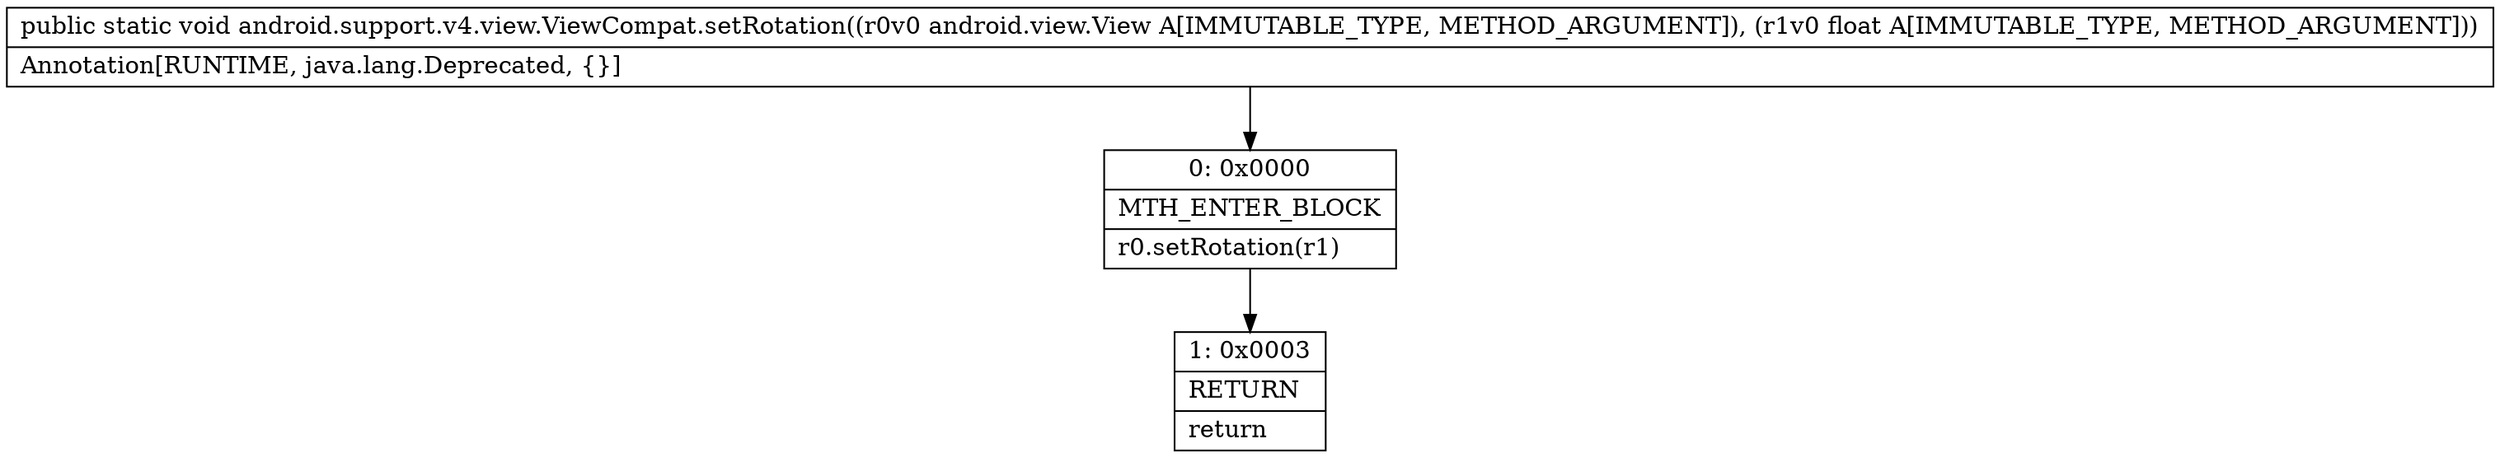digraph "CFG forandroid.support.v4.view.ViewCompat.setRotation(Landroid\/view\/View;F)V" {
Node_0 [shape=record,label="{0\:\ 0x0000|MTH_ENTER_BLOCK\l|r0.setRotation(r1)\l}"];
Node_1 [shape=record,label="{1\:\ 0x0003|RETURN\l|return\l}"];
MethodNode[shape=record,label="{public static void android.support.v4.view.ViewCompat.setRotation((r0v0 android.view.View A[IMMUTABLE_TYPE, METHOD_ARGUMENT]), (r1v0 float A[IMMUTABLE_TYPE, METHOD_ARGUMENT]))  | Annotation[RUNTIME, java.lang.Deprecated, \{\}]\l}"];
MethodNode -> Node_0;
Node_0 -> Node_1;
}

